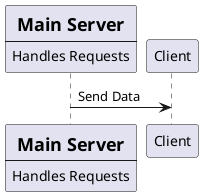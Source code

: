 @startuml multiline
participant Server [
    =Main Server
    ----
    Handles Requests
]
participant Client
Server -> Client : Send Data
@enduml
